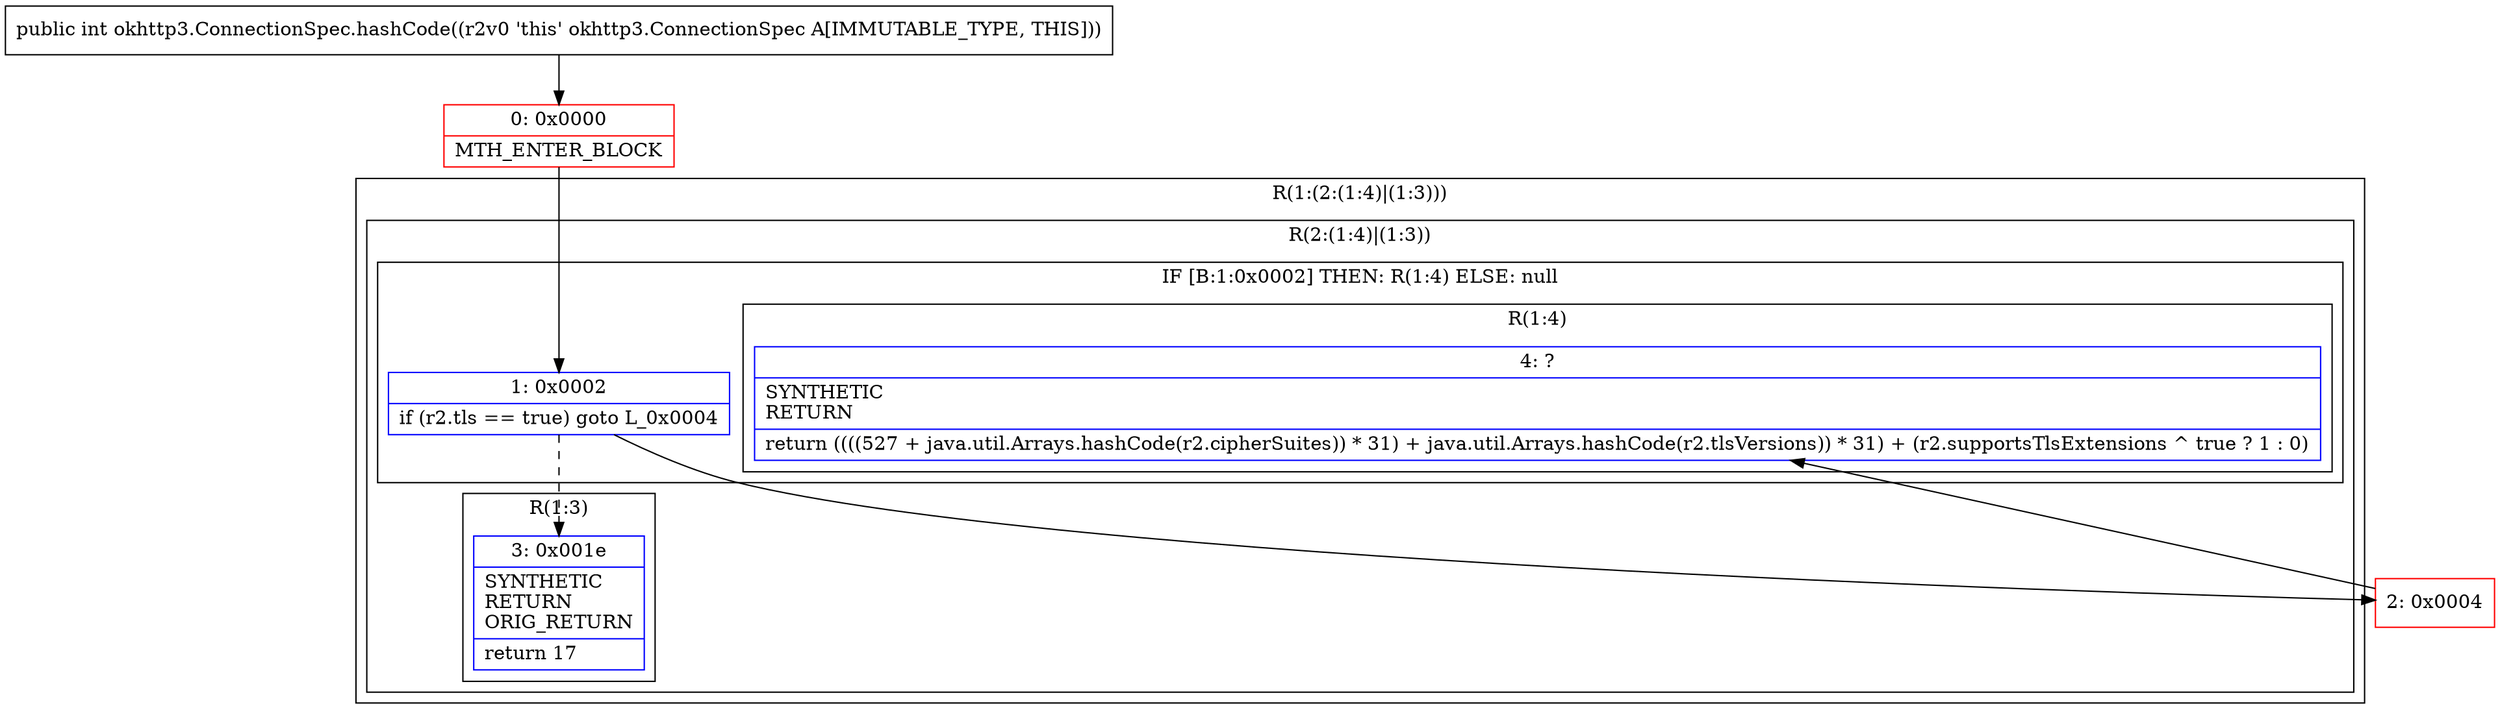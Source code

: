 digraph "CFG forokhttp3.ConnectionSpec.hashCode()I" {
subgraph cluster_Region_281740431 {
label = "R(1:(2:(1:4)|(1:3)))";
node [shape=record,color=blue];
subgraph cluster_Region_382655811 {
label = "R(2:(1:4)|(1:3))";
node [shape=record,color=blue];
subgraph cluster_IfRegion_749799771 {
label = "IF [B:1:0x0002] THEN: R(1:4) ELSE: null";
node [shape=record,color=blue];
Node_1 [shape=record,label="{1\:\ 0x0002|if (r2.tls == true) goto L_0x0004\l}"];
subgraph cluster_Region_770661125 {
label = "R(1:4)";
node [shape=record,color=blue];
Node_4 [shape=record,label="{4\:\ ?|SYNTHETIC\lRETURN\l|return ((((527 + java.util.Arrays.hashCode(r2.cipherSuites)) * 31) + java.util.Arrays.hashCode(r2.tlsVersions)) * 31) + (r2.supportsTlsExtensions ^ true ? 1 : 0)\l}"];
}
}
subgraph cluster_Region_1707662667 {
label = "R(1:3)";
node [shape=record,color=blue];
Node_3 [shape=record,label="{3\:\ 0x001e|SYNTHETIC\lRETURN\lORIG_RETURN\l|return 17\l}"];
}
}
}
Node_0 [shape=record,color=red,label="{0\:\ 0x0000|MTH_ENTER_BLOCK\l}"];
Node_2 [shape=record,color=red,label="{2\:\ 0x0004}"];
MethodNode[shape=record,label="{public int okhttp3.ConnectionSpec.hashCode((r2v0 'this' okhttp3.ConnectionSpec A[IMMUTABLE_TYPE, THIS])) }"];
MethodNode -> Node_0;
Node_1 -> Node_2;
Node_1 -> Node_3[style=dashed];
Node_0 -> Node_1;
Node_2 -> Node_4;
}

